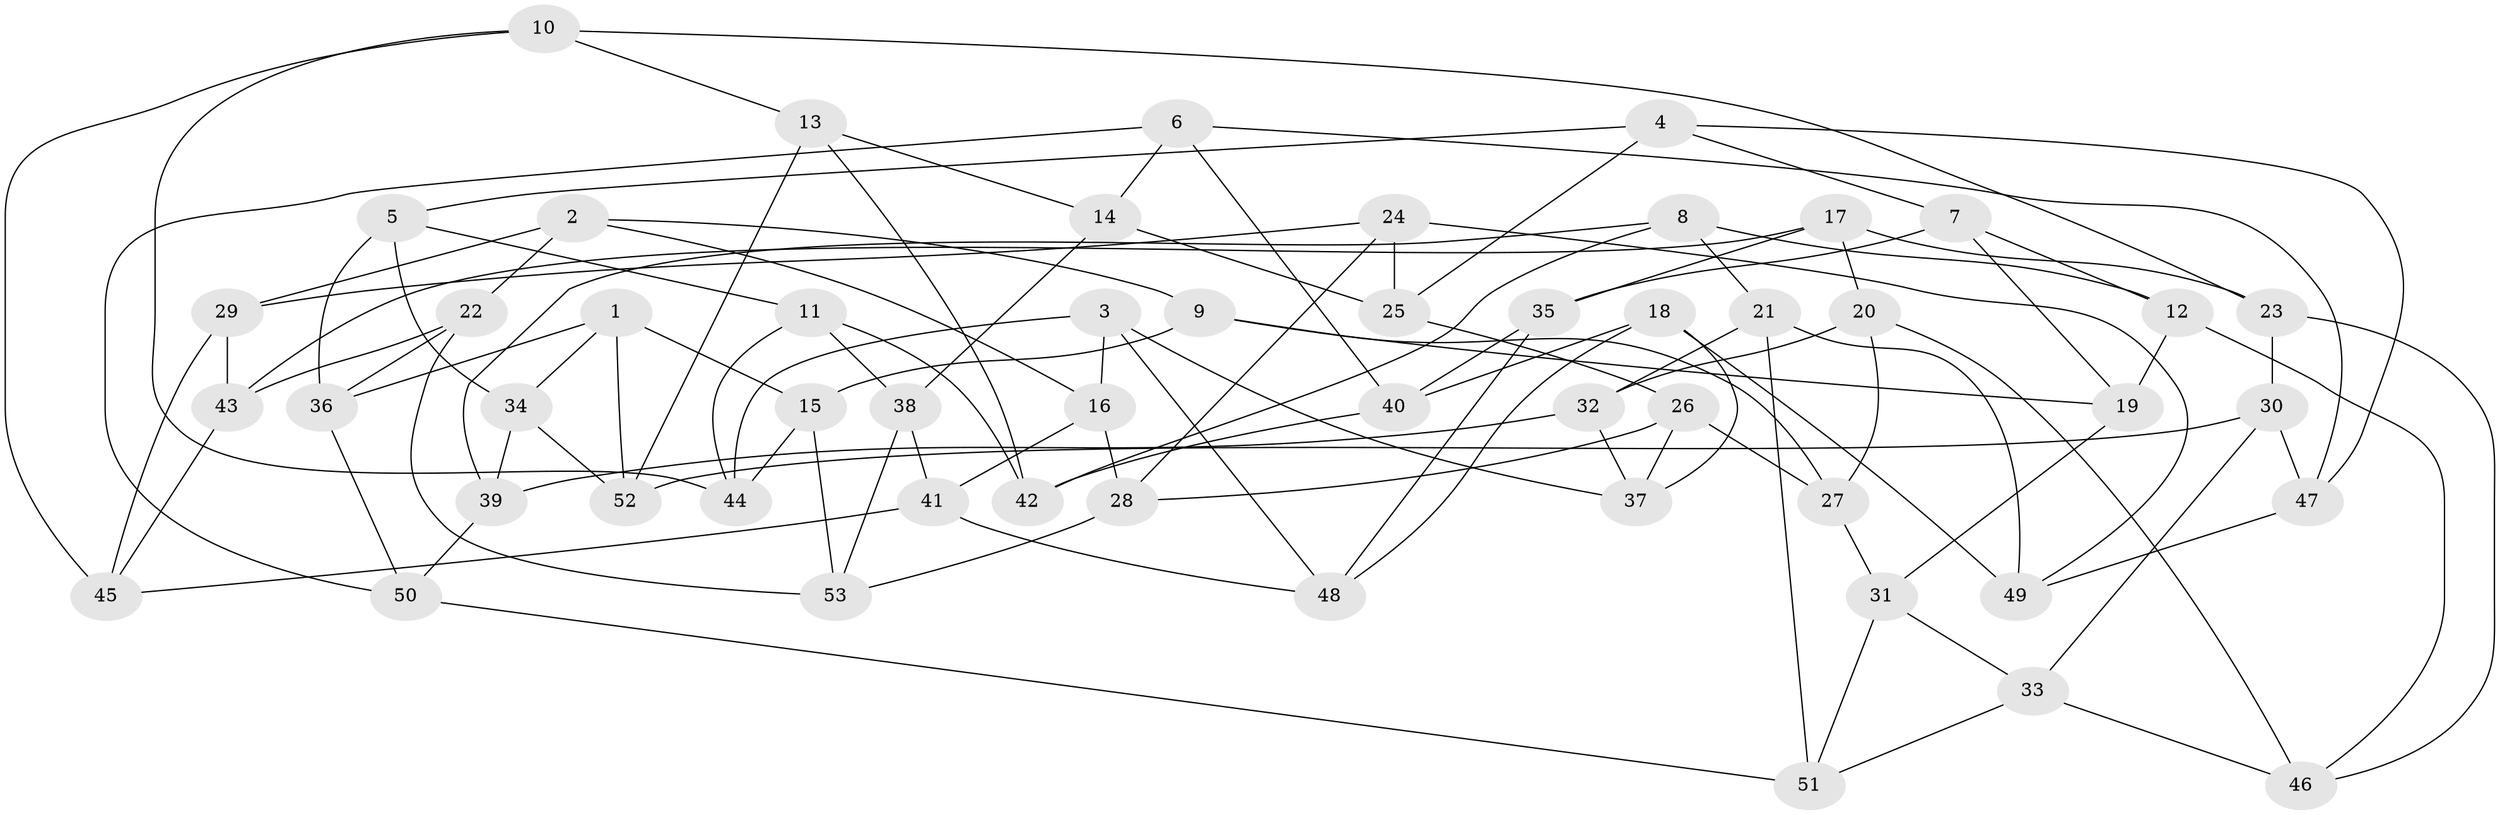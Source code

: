 // Generated by graph-tools (version 1.1) at 2025/26/03/09/25 03:26:59]
// undirected, 53 vertices, 106 edges
graph export_dot {
graph [start="1"]
  node [color=gray90,style=filled];
  1;
  2;
  3;
  4;
  5;
  6;
  7;
  8;
  9;
  10;
  11;
  12;
  13;
  14;
  15;
  16;
  17;
  18;
  19;
  20;
  21;
  22;
  23;
  24;
  25;
  26;
  27;
  28;
  29;
  30;
  31;
  32;
  33;
  34;
  35;
  36;
  37;
  38;
  39;
  40;
  41;
  42;
  43;
  44;
  45;
  46;
  47;
  48;
  49;
  50;
  51;
  52;
  53;
  1 -- 15;
  1 -- 36;
  1 -- 52;
  1 -- 34;
  2 -- 22;
  2 -- 16;
  2 -- 29;
  2 -- 9;
  3 -- 48;
  3 -- 16;
  3 -- 44;
  3 -- 37;
  4 -- 47;
  4 -- 7;
  4 -- 25;
  4 -- 5;
  5 -- 36;
  5 -- 34;
  5 -- 11;
  6 -- 14;
  6 -- 50;
  6 -- 40;
  6 -- 47;
  7 -- 19;
  7 -- 12;
  7 -- 35;
  8 -- 39;
  8 -- 21;
  8 -- 12;
  8 -- 42;
  9 -- 27;
  9 -- 19;
  9 -- 15;
  10 -- 13;
  10 -- 44;
  10 -- 23;
  10 -- 45;
  11 -- 38;
  11 -- 44;
  11 -- 42;
  12 -- 19;
  12 -- 46;
  13 -- 14;
  13 -- 42;
  13 -- 52;
  14 -- 38;
  14 -- 25;
  15 -- 44;
  15 -- 53;
  16 -- 28;
  16 -- 41;
  17 -- 35;
  17 -- 23;
  17 -- 43;
  17 -- 20;
  18 -- 49;
  18 -- 37;
  18 -- 40;
  18 -- 48;
  19 -- 31;
  20 -- 27;
  20 -- 32;
  20 -- 46;
  21 -- 32;
  21 -- 51;
  21 -- 49;
  22 -- 53;
  22 -- 36;
  22 -- 43;
  23 -- 46;
  23 -- 30;
  24 -- 49;
  24 -- 25;
  24 -- 28;
  24 -- 29;
  25 -- 26;
  26 -- 28;
  26 -- 37;
  26 -- 27;
  27 -- 31;
  28 -- 53;
  29 -- 45;
  29 -- 43;
  30 -- 52;
  30 -- 33;
  30 -- 47;
  31 -- 33;
  31 -- 51;
  32 -- 37;
  32 -- 39;
  33 -- 51;
  33 -- 46;
  34 -- 39;
  34 -- 52;
  35 -- 48;
  35 -- 40;
  36 -- 50;
  38 -- 53;
  38 -- 41;
  39 -- 50;
  40 -- 42;
  41 -- 48;
  41 -- 45;
  43 -- 45;
  47 -- 49;
  50 -- 51;
}
